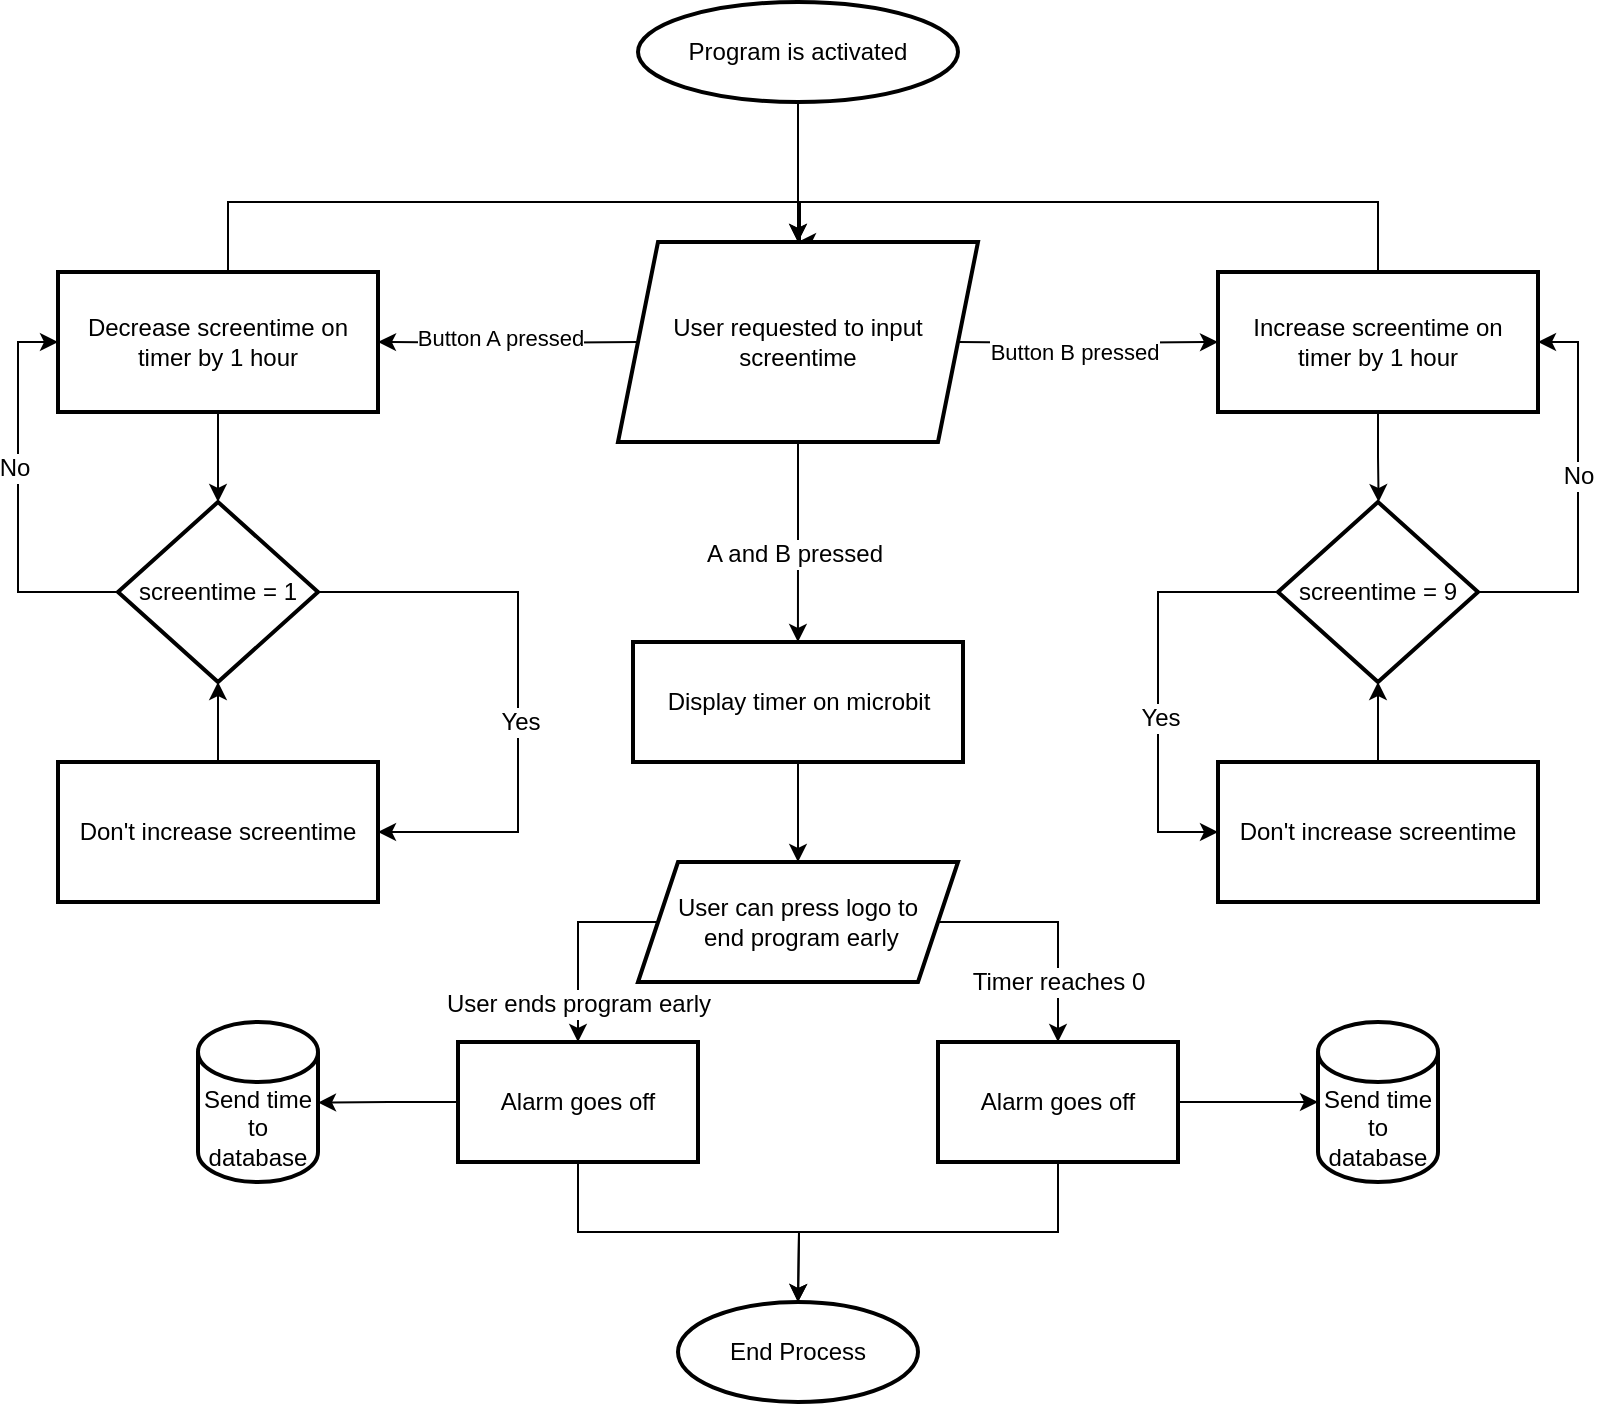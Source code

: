 <mxfile version="24.0.5" type="device">
  <diagram name="Page-1" id="cWOk2G83jJrs8Xtj7Nmv">
    <mxGraphModel dx="989" dy="538" grid="1" gridSize="10" guides="1" tooltips="1" connect="1" arrows="1" fold="1" page="1" pageScale="1" pageWidth="850" pageHeight="1100" math="0" shadow="0">
      <root>
        <mxCell id="0" />
        <mxCell id="1" parent="0" />
        <mxCell id="Q_IGt_t4tJDaDoHivOgr-4" value="Program is activated" style="strokeWidth=2;html=1;shape=mxgraph.flowchart.start_1;whiteSpace=wrap;" parent="1" vertex="1">
          <mxGeometry x="360" y="20" width="160" height="50" as="geometry" />
        </mxCell>
        <mxCell id="Q_IGt_t4tJDaDoHivOgr-5" value="" style="endArrow=classic;html=1;rounded=0;exitX=0.5;exitY=1;exitDx=0;exitDy=0;exitPerimeter=0;" parent="1" edge="1" source="Q_IGt_t4tJDaDoHivOgr-4">
          <mxGeometry width="50" height="50" relative="1" as="geometry">
            <mxPoint x="439.5" y="90" as="sourcePoint" />
            <mxPoint x="440" y="140" as="targetPoint" />
          </mxGeometry>
        </mxCell>
        <mxCell id="Q_IGt_t4tJDaDoHivOgr-10" value="" style="edgeStyle=orthogonalEdgeStyle;rounded=0;orthogonalLoop=1;jettySize=auto;html=1;entryX=0;entryY=0.5;entryDx=0;entryDy=0;" parent="1" edge="1" target="Q_IGt_t4tJDaDoHivOgr-15">
          <mxGeometry relative="1" as="geometry">
            <mxPoint x="620" y="190" as="targetPoint" />
            <mxPoint x="520.0" y="190" as="sourcePoint" />
          </mxGeometry>
        </mxCell>
        <mxCell id="Q_IGt_t4tJDaDoHivOgr-13" value="Button B pressed" style="edgeLabel;html=1;align=center;verticalAlign=middle;resizable=0;points=[];" parent="Q_IGt_t4tJDaDoHivOgr-10" vertex="1" connectable="0">
          <mxGeometry x="-0.12" y="-4" relative="1" as="geometry">
            <mxPoint as="offset" />
          </mxGeometry>
        </mxCell>
        <mxCell id="Q_IGt_t4tJDaDoHivOgr-22" style="edgeStyle=orthogonalEdgeStyle;rounded=0;orthogonalLoop=1;jettySize=auto;html=1;exitX=0;exitY=0.5;exitDx=0;exitDy=0;exitPerimeter=0;entryX=1;entryY=0.5;entryDx=0;entryDy=0;" parent="1" target="EhWEgcsbMpuGsGvR5o21-20" edge="1">
          <mxGeometry relative="1" as="geometry">
            <mxPoint x="360" y="190" as="sourcePoint" />
            <mxPoint x="225" y="190" as="targetPoint" />
          </mxGeometry>
        </mxCell>
        <mxCell id="Q_IGt_t4tJDaDoHivOgr-23" value="Button A pressed" style="edgeLabel;html=1;align=center;verticalAlign=middle;resizable=0;points=[];" parent="Q_IGt_t4tJDaDoHivOgr-22" vertex="1" connectable="0">
          <mxGeometry x="0.067" y="-2" relative="1" as="geometry">
            <mxPoint as="offset" />
          </mxGeometry>
        </mxCell>
        <mxCell id="EhWEgcsbMpuGsGvR5o21-10" style="edgeStyle=orthogonalEdgeStyle;rounded=0;orthogonalLoop=1;jettySize=auto;html=1;exitX=0.5;exitY=1;exitDx=0;exitDy=0;fontFamily=Helvetica;fontSize=12;fontColor=default;" edge="1" parent="1" source="Q_IGt_t4tJDaDoHivOgr-15">
          <mxGeometry relative="1" as="geometry">
            <mxPoint x="730.31" y="270" as="targetPoint" />
          </mxGeometry>
        </mxCell>
        <mxCell id="Q_IGt_t4tJDaDoHivOgr-15" value="Increase screentime on&lt;div&gt;timer by 1 hour&lt;/div&gt;" style="shape=rectangle;perimeter=rectanglePerimeter;whiteSpace=wrap;html=1;fixedSize=1;strokeWidth=2;fillOpacity=100;" parent="1" vertex="1">
          <mxGeometry x="650" y="155" width="160" height="70" as="geometry" />
        </mxCell>
        <mxCell id="EhWEgcsbMpuGsGvR5o21-45" style="edgeStyle=orthogonalEdgeStyle;rounded=0;orthogonalLoop=1;jettySize=auto;html=1;exitX=0.5;exitY=1;exitDx=0;exitDy=0;fontFamily=Helvetica;fontSize=12;fontColor=default;" edge="1" parent="1" source="LmjTkp0fHJj1qt4E4iOC-5" target="EhWEgcsbMpuGsGvR5o21-46">
          <mxGeometry relative="1" as="geometry">
            <mxPoint x="439.966" y="480" as="targetPoint" />
          </mxGeometry>
        </mxCell>
        <mxCell id="LmjTkp0fHJj1qt4E4iOC-5" value="Display timer on microbit" style="shape=rectangle;perimeter=rectanglePerimeter;whiteSpace=wrap;html=1;fixedSize=1;strokeWidth=2;" parent="1" vertex="1">
          <mxGeometry x="357.5" y="340" width="165" height="60" as="geometry" />
        </mxCell>
        <mxCell id="ZTxG-5unEJAKEu3zB5jO-6" value="End Process" style="ellipse;whiteSpace=wrap;html=1;strokeWidth=2;" parent="1" vertex="1">
          <mxGeometry x="380" y="670" width="120" height="50" as="geometry" />
        </mxCell>
        <mxCell id="EhWEgcsbMpuGsGvR5o21-4" style="edgeStyle=orthogonalEdgeStyle;rounded=0;orthogonalLoop=1;jettySize=auto;html=1;exitX=0.5;exitY=0;exitDx=0;exitDy=0;entryX=0.5;entryY=0;entryDx=0;entryDy=0;entryPerimeter=0;" edge="1" parent="1" source="Q_IGt_t4tJDaDoHivOgr-15">
          <mxGeometry relative="1" as="geometry">
            <mxPoint x="440.0" y="140" as="targetPoint" />
            <Array as="points">
              <mxPoint x="730" y="120" />
              <mxPoint x="440" y="120" />
            </Array>
          </mxGeometry>
        </mxCell>
        <mxCell id="EhWEgcsbMpuGsGvR5o21-6" style="edgeStyle=orthogonalEdgeStyle;rounded=0;orthogonalLoop=1;jettySize=auto;html=1;exitX=0.5;exitY=0;exitDx=0;exitDy=0;entryX=0.5;entryY=0;entryDx=0;entryDy=0;entryPerimeter=0;" edge="1" parent="1">
          <mxGeometry relative="1" as="geometry">
            <mxPoint x="155" y="155" as="sourcePoint" />
            <mxPoint x="440.0" y="140" as="targetPoint" />
            <Array as="points">
              <mxPoint x="155" y="120" />
              <mxPoint x="441" y="120" />
              <mxPoint x="441" y="140" />
            </Array>
          </mxGeometry>
        </mxCell>
        <mxCell id="EhWEgcsbMpuGsGvR5o21-12" style="edgeStyle=orthogonalEdgeStyle;rounded=0;orthogonalLoop=1;jettySize=auto;html=1;exitX=1;exitY=0.5;exitDx=0;exitDy=0;entryX=1;entryY=0.5;entryDx=0;entryDy=0;fontFamily=Helvetica;fontSize=12;fontColor=default;" edge="1" parent="1" source="EhWEgcsbMpuGsGvR5o21-11" target="Q_IGt_t4tJDaDoHivOgr-15">
          <mxGeometry relative="1" as="geometry">
            <Array as="points">
              <mxPoint x="830" y="315" />
              <mxPoint x="830" y="190" />
            </Array>
          </mxGeometry>
        </mxCell>
        <mxCell id="EhWEgcsbMpuGsGvR5o21-13" value="No" style="edgeLabel;html=1;align=center;verticalAlign=middle;resizable=0;points=[];strokeColor=default;strokeWidth=2;fontFamily=Helvetica;fontSize=12;fontColor=default;fillColor=default;" vertex="1" connectable="0" parent="EhWEgcsbMpuGsGvR5o21-12">
          <mxGeometry x="0.106" relative="1" as="geometry">
            <mxPoint as="offset" />
          </mxGeometry>
        </mxCell>
        <mxCell id="EhWEgcsbMpuGsGvR5o21-14" style="edgeStyle=orthogonalEdgeStyle;rounded=0;orthogonalLoop=1;jettySize=auto;html=1;exitX=0;exitY=0.5;exitDx=0;exitDy=0;fontFamily=Helvetica;fontSize=12;fontColor=default;entryX=0;entryY=0.5;entryDx=0;entryDy=0;" edge="1" parent="1" source="EhWEgcsbMpuGsGvR5o21-11" target="EhWEgcsbMpuGsGvR5o21-17">
          <mxGeometry relative="1" as="geometry">
            <mxPoint x="630" y="380" as="targetPoint" />
            <mxPoint x="660.0" y="315" as="sourcePoint" />
            <Array as="points">
              <mxPoint x="620" y="315" />
              <mxPoint x="620" y="435" />
            </Array>
          </mxGeometry>
        </mxCell>
        <mxCell id="EhWEgcsbMpuGsGvR5o21-16" value="Yes" style="edgeLabel;html=1;align=center;verticalAlign=middle;resizable=0;points=[];strokeColor=default;strokeWidth=2;fontFamily=Helvetica;fontSize=12;fontColor=default;fillColor=default;" vertex="1" connectable="0" parent="EhWEgcsbMpuGsGvR5o21-14">
          <mxGeometry x="0.166" y="1" relative="1" as="geometry">
            <mxPoint as="offset" />
          </mxGeometry>
        </mxCell>
        <mxCell id="EhWEgcsbMpuGsGvR5o21-11" value="screentime = 9" style="rhombus;whiteSpace=wrap;html=1;strokeColor=default;strokeWidth=2;align=center;verticalAlign=middle;fontFamily=Helvetica;fontSize=12;fontColor=default;fillColor=default;" vertex="1" parent="1">
          <mxGeometry x="680" y="270" width="100" height="90" as="geometry" />
        </mxCell>
        <mxCell id="EhWEgcsbMpuGsGvR5o21-32" style="edgeStyle=orthogonalEdgeStyle;rounded=0;orthogonalLoop=1;jettySize=auto;html=1;exitX=0.5;exitY=1;exitDx=0;exitDy=0;fontFamily=Helvetica;fontSize=12;fontColor=default;" edge="1" parent="1" source="EhWEgcsbMpuGsGvR5o21-15">
          <mxGeometry relative="1" as="geometry">
            <mxPoint x="439.966" y="340" as="targetPoint" />
          </mxGeometry>
        </mxCell>
        <mxCell id="EhWEgcsbMpuGsGvR5o21-33" value="A and B pressed" style="edgeLabel;html=1;align=center;verticalAlign=middle;resizable=0;points=[];strokeColor=default;strokeWidth=2;fontFamily=Helvetica;fontSize=12;fontColor=default;fillColor=default;" vertex="1" connectable="0" parent="EhWEgcsbMpuGsGvR5o21-32">
          <mxGeometry x="0.121" y="-3" relative="1" as="geometry">
            <mxPoint as="offset" />
          </mxGeometry>
        </mxCell>
        <mxCell id="EhWEgcsbMpuGsGvR5o21-15" value="User requested to input&lt;div&gt;screentime&lt;/div&gt;" style="shape=parallelogram;perimeter=parallelogramPerimeter;whiteSpace=wrap;html=1;fixedSize=1;strokeWidth=2;" vertex="1" parent="1">
          <mxGeometry x="350" y="140" width="180" height="100" as="geometry" />
        </mxCell>
        <mxCell id="EhWEgcsbMpuGsGvR5o21-18" style="edgeStyle=orthogonalEdgeStyle;rounded=0;orthogonalLoop=1;jettySize=auto;html=1;exitX=0.5;exitY=0;exitDx=0;exitDy=0;entryX=0.5;entryY=1;entryDx=0;entryDy=0;fontFamily=Helvetica;fontSize=12;fontColor=default;" edge="1" parent="1" source="EhWEgcsbMpuGsGvR5o21-17" target="EhWEgcsbMpuGsGvR5o21-11">
          <mxGeometry relative="1" as="geometry" />
        </mxCell>
        <mxCell id="EhWEgcsbMpuGsGvR5o21-17" value="Don&#39;t increase screentime" style="shape=rectangle;perimeter=rectanglePerimeter;whiteSpace=wrap;html=1;fixedSize=1;strokeWidth=2;fillOpacity=100;" vertex="1" parent="1">
          <mxGeometry x="650" y="400" width="160" height="70" as="geometry" />
        </mxCell>
        <mxCell id="EhWEgcsbMpuGsGvR5o21-27" style="edgeStyle=orthogonalEdgeStyle;rounded=0;orthogonalLoop=1;jettySize=auto;html=1;exitX=0.5;exitY=1;exitDx=0;exitDy=0;entryX=0.5;entryY=0;entryDx=0;entryDy=0;fontFamily=Helvetica;fontSize=12;fontColor=default;" edge="1" parent="1" source="EhWEgcsbMpuGsGvR5o21-20" target="EhWEgcsbMpuGsGvR5o21-24">
          <mxGeometry relative="1" as="geometry" />
        </mxCell>
        <mxCell id="EhWEgcsbMpuGsGvR5o21-20" value="Decrease screentime on&lt;div&gt;timer by 1 hour&lt;/div&gt;" style="shape=rectangle;perimeter=rectanglePerimeter;whiteSpace=wrap;html=1;fixedSize=1;strokeWidth=2;fillOpacity=100;" vertex="1" parent="1">
          <mxGeometry x="70" y="155" width="160" height="70" as="geometry" />
        </mxCell>
        <mxCell id="EhWEgcsbMpuGsGvR5o21-22" style="edgeStyle=orthogonalEdgeStyle;rounded=0;orthogonalLoop=1;jettySize=auto;html=1;exitX=0;exitY=0.5;exitDx=0;exitDy=0;fontFamily=Helvetica;fontSize=12;fontColor=default;entryX=1;entryY=0.5;entryDx=0;entryDy=0;" edge="1" parent="1" source="EhWEgcsbMpuGsGvR5o21-24" target="EhWEgcsbMpuGsGvR5o21-26">
          <mxGeometry relative="1" as="geometry">
            <mxPoint x="40" y="360" as="targetPoint" />
            <mxPoint x="270.03" y="297.59" as="sourcePoint" />
            <Array as="points">
              <mxPoint x="300" y="315" />
              <mxPoint x="300" y="435" />
            </Array>
          </mxGeometry>
        </mxCell>
        <mxCell id="EhWEgcsbMpuGsGvR5o21-23" value="Yes" style="edgeLabel;html=1;align=center;verticalAlign=middle;resizable=0;points=[];strokeColor=default;strokeWidth=2;fontFamily=Helvetica;fontSize=12;fontColor=default;fillColor=default;" vertex="1" connectable="0" parent="EhWEgcsbMpuGsGvR5o21-22">
          <mxGeometry x="0.166" y="1" relative="1" as="geometry">
            <mxPoint y="37" as="offset" />
          </mxGeometry>
        </mxCell>
        <mxCell id="EhWEgcsbMpuGsGvR5o21-30" style="edgeStyle=orthogonalEdgeStyle;rounded=0;orthogonalLoop=1;jettySize=auto;html=1;exitX=0;exitY=0.5;exitDx=0;exitDy=0;entryX=0;entryY=0.5;entryDx=0;entryDy=0;fontFamily=Helvetica;fontSize=12;fontColor=default;" edge="1" parent="1" source="EhWEgcsbMpuGsGvR5o21-24" target="EhWEgcsbMpuGsGvR5o21-20">
          <mxGeometry relative="1" as="geometry" />
        </mxCell>
        <mxCell id="EhWEgcsbMpuGsGvR5o21-31" value="No" style="edgeLabel;html=1;align=center;verticalAlign=middle;resizable=0;points=[];strokeColor=default;strokeWidth=2;fontFamily=Helvetica;fontSize=12;fontColor=default;fillColor=default;" vertex="1" connectable="0" parent="EhWEgcsbMpuGsGvR5o21-30">
          <mxGeometry x="0.149" y="2" relative="1" as="geometry">
            <mxPoint as="offset" />
          </mxGeometry>
        </mxCell>
        <mxCell id="EhWEgcsbMpuGsGvR5o21-24" value="screentime = 1" style="rhombus;whiteSpace=wrap;html=1;strokeColor=default;strokeWidth=2;align=center;verticalAlign=middle;fontFamily=Helvetica;fontSize=12;fontColor=default;fillColor=default;" vertex="1" parent="1">
          <mxGeometry x="100.0" y="270" width="100" height="90" as="geometry" />
        </mxCell>
        <mxCell id="EhWEgcsbMpuGsGvR5o21-25" style="edgeStyle=orthogonalEdgeStyle;rounded=0;orthogonalLoop=1;jettySize=auto;html=1;exitX=0.5;exitY=0;exitDx=0;exitDy=0;entryX=0.5;entryY=1;entryDx=0;entryDy=0;fontFamily=Helvetica;fontSize=12;fontColor=default;" edge="1" parent="1" source="EhWEgcsbMpuGsGvR5o21-26" target="EhWEgcsbMpuGsGvR5o21-24">
          <mxGeometry relative="1" as="geometry" />
        </mxCell>
        <mxCell id="EhWEgcsbMpuGsGvR5o21-26" value="Don&#39;t increase screentime" style="shape=rectangle;perimeter=rectanglePerimeter;whiteSpace=wrap;html=1;fixedSize=1;strokeWidth=2;fillOpacity=100;" vertex="1" parent="1">
          <mxGeometry x="70.0" y="400" width="160" height="70" as="geometry" />
        </mxCell>
        <mxCell id="EhWEgcsbMpuGsGvR5o21-40" style="edgeStyle=orthogonalEdgeStyle;rounded=0;orthogonalLoop=1;jettySize=auto;html=1;exitX=1;exitY=0.5;exitDx=0;exitDy=0;fontFamily=Helvetica;fontSize=12;fontColor=default;" edge="1" parent="1" source="EhWEgcsbMpuGsGvR5o21-39">
          <mxGeometry relative="1" as="geometry">
            <mxPoint x="700" y="570" as="targetPoint" />
          </mxGeometry>
        </mxCell>
        <mxCell id="EhWEgcsbMpuGsGvR5o21-54" style="edgeStyle=orthogonalEdgeStyle;rounded=0;orthogonalLoop=1;jettySize=auto;html=1;exitX=0.5;exitY=1;exitDx=0;exitDy=0;fontFamily=Helvetica;fontSize=12;fontColor=default;" edge="1" parent="1" source="EhWEgcsbMpuGsGvR5o21-39">
          <mxGeometry relative="1" as="geometry">
            <mxPoint x="440.0" y="670" as="targetPoint" />
          </mxGeometry>
        </mxCell>
        <mxCell id="EhWEgcsbMpuGsGvR5o21-39" value="Alarm goes off" style="rounded=0;whiteSpace=wrap;html=1;strokeColor=default;strokeWidth=2;align=center;verticalAlign=middle;fontFamily=Helvetica;fontSize=12;fontColor=default;fillColor=default;" vertex="1" parent="1">
          <mxGeometry x="510" y="540" width="120" height="60" as="geometry" />
        </mxCell>
        <mxCell id="EhWEgcsbMpuGsGvR5o21-41" value="Send time to database" style="shape=cylinder3;whiteSpace=wrap;html=1;boundedLbl=1;backgroundOutline=1;size=15;strokeColor=default;strokeWidth=2;align=center;verticalAlign=middle;fontFamily=Helvetica;fontSize=12;fontColor=default;fillColor=default;" vertex="1" parent="1">
          <mxGeometry x="700" y="530" width="60" height="80" as="geometry" />
        </mxCell>
        <mxCell id="EhWEgcsbMpuGsGvR5o21-51" style="edgeStyle=orthogonalEdgeStyle;rounded=0;orthogonalLoop=1;jettySize=auto;html=1;exitX=0;exitY=0.5;exitDx=0;exitDy=0;fontFamily=Helvetica;fontSize=12;fontColor=default;" edge="1" parent="1" source="EhWEgcsbMpuGsGvR5o21-44">
          <mxGeometry relative="1" as="geometry">
            <mxPoint x="200" y="570.276" as="targetPoint" />
          </mxGeometry>
        </mxCell>
        <mxCell id="EhWEgcsbMpuGsGvR5o21-53" style="edgeStyle=orthogonalEdgeStyle;rounded=0;orthogonalLoop=1;jettySize=auto;html=1;exitX=0.5;exitY=1;exitDx=0;exitDy=0;fontFamily=Helvetica;fontSize=12;fontColor=default;" edge="1" parent="1" source="EhWEgcsbMpuGsGvR5o21-44">
          <mxGeometry relative="1" as="geometry">
            <mxPoint x="440.0" y="670" as="targetPoint" />
          </mxGeometry>
        </mxCell>
        <mxCell id="EhWEgcsbMpuGsGvR5o21-44" value="Alarm goes off" style="rounded=0;whiteSpace=wrap;html=1;strokeColor=default;strokeWidth=2;align=center;verticalAlign=middle;fontFamily=Helvetica;fontSize=12;fontColor=default;fillColor=default;" vertex="1" parent="1">
          <mxGeometry x="270" y="540" width="120" height="60" as="geometry" />
        </mxCell>
        <mxCell id="EhWEgcsbMpuGsGvR5o21-47" style="edgeStyle=orthogonalEdgeStyle;rounded=0;orthogonalLoop=1;jettySize=auto;html=1;exitX=1;exitY=0.5;exitDx=0;exitDy=0;fontFamily=Helvetica;fontSize=12;fontColor=default;entryX=0.5;entryY=0;entryDx=0;entryDy=0;" edge="1" parent="1" source="EhWEgcsbMpuGsGvR5o21-46" target="EhWEgcsbMpuGsGvR5o21-39">
          <mxGeometry relative="1" as="geometry">
            <mxPoint x="570" y="530" as="targetPoint" />
            <Array as="points">
              <mxPoint x="570" y="480" />
            </Array>
          </mxGeometry>
        </mxCell>
        <mxCell id="EhWEgcsbMpuGsGvR5o21-48" value="Timer reaches 0" style="edgeLabel;html=1;align=center;verticalAlign=middle;resizable=0;points=[];strokeColor=default;strokeWidth=2;fontFamily=Helvetica;fontSize=12;fontColor=default;fillColor=default;" vertex="1" connectable="0" parent="EhWEgcsbMpuGsGvR5o21-47">
          <mxGeometry x="-0.431" relative="1" as="geometry">
            <mxPoint x="26" y="30" as="offset" />
          </mxGeometry>
        </mxCell>
        <mxCell id="EhWEgcsbMpuGsGvR5o21-49" style="edgeStyle=orthogonalEdgeStyle;rounded=0;orthogonalLoop=1;jettySize=auto;html=1;exitX=0;exitY=0.5;exitDx=0;exitDy=0;fontFamily=Helvetica;fontSize=12;fontColor=default;entryX=0.5;entryY=0;entryDx=0;entryDy=0;" edge="1" parent="1" source="EhWEgcsbMpuGsGvR5o21-46" target="EhWEgcsbMpuGsGvR5o21-44">
          <mxGeometry relative="1" as="geometry">
            <mxPoint x="330" y="530" as="targetPoint" />
            <Array as="points">
              <mxPoint x="330" y="480" />
            </Array>
          </mxGeometry>
        </mxCell>
        <mxCell id="EhWEgcsbMpuGsGvR5o21-50" value="User ends program early" style="edgeLabel;html=1;align=center;verticalAlign=middle;resizable=0;points=[];strokeColor=default;strokeWidth=2;fontFamily=Helvetica;fontSize=12;fontColor=default;fillColor=default;" vertex="1" connectable="0" parent="EhWEgcsbMpuGsGvR5o21-49">
          <mxGeometry x="0.226" y="-2" relative="1" as="geometry">
            <mxPoint x="2" y="19" as="offset" />
          </mxGeometry>
        </mxCell>
        <mxCell id="EhWEgcsbMpuGsGvR5o21-46" value="User can press logo to&lt;div&gt;&amp;nbsp;end program early&lt;/div&gt;" style="shape=parallelogram;perimeter=parallelogramPerimeter;whiteSpace=wrap;html=1;fixedSize=1;strokeColor=default;strokeWidth=2;align=center;verticalAlign=middle;fontFamily=Helvetica;fontSize=12;fontColor=default;fillColor=default;" vertex="1" parent="1">
          <mxGeometry x="360" y="450" width="160" height="60" as="geometry" />
        </mxCell>
        <mxCell id="EhWEgcsbMpuGsGvR5o21-52" value="Send time to database" style="shape=cylinder3;whiteSpace=wrap;html=1;boundedLbl=1;backgroundOutline=1;size=15;strokeColor=default;strokeWidth=2;align=center;verticalAlign=middle;fontFamily=Helvetica;fontSize=12;fontColor=default;fillColor=default;" vertex="1" parent="1">
          <mxGeometry x="140" y="530" width="60" height="80" as="geometry" />
        </mxCell>
      </root>
    </mxGraphModel>
  </diagram>
</mxfile>
